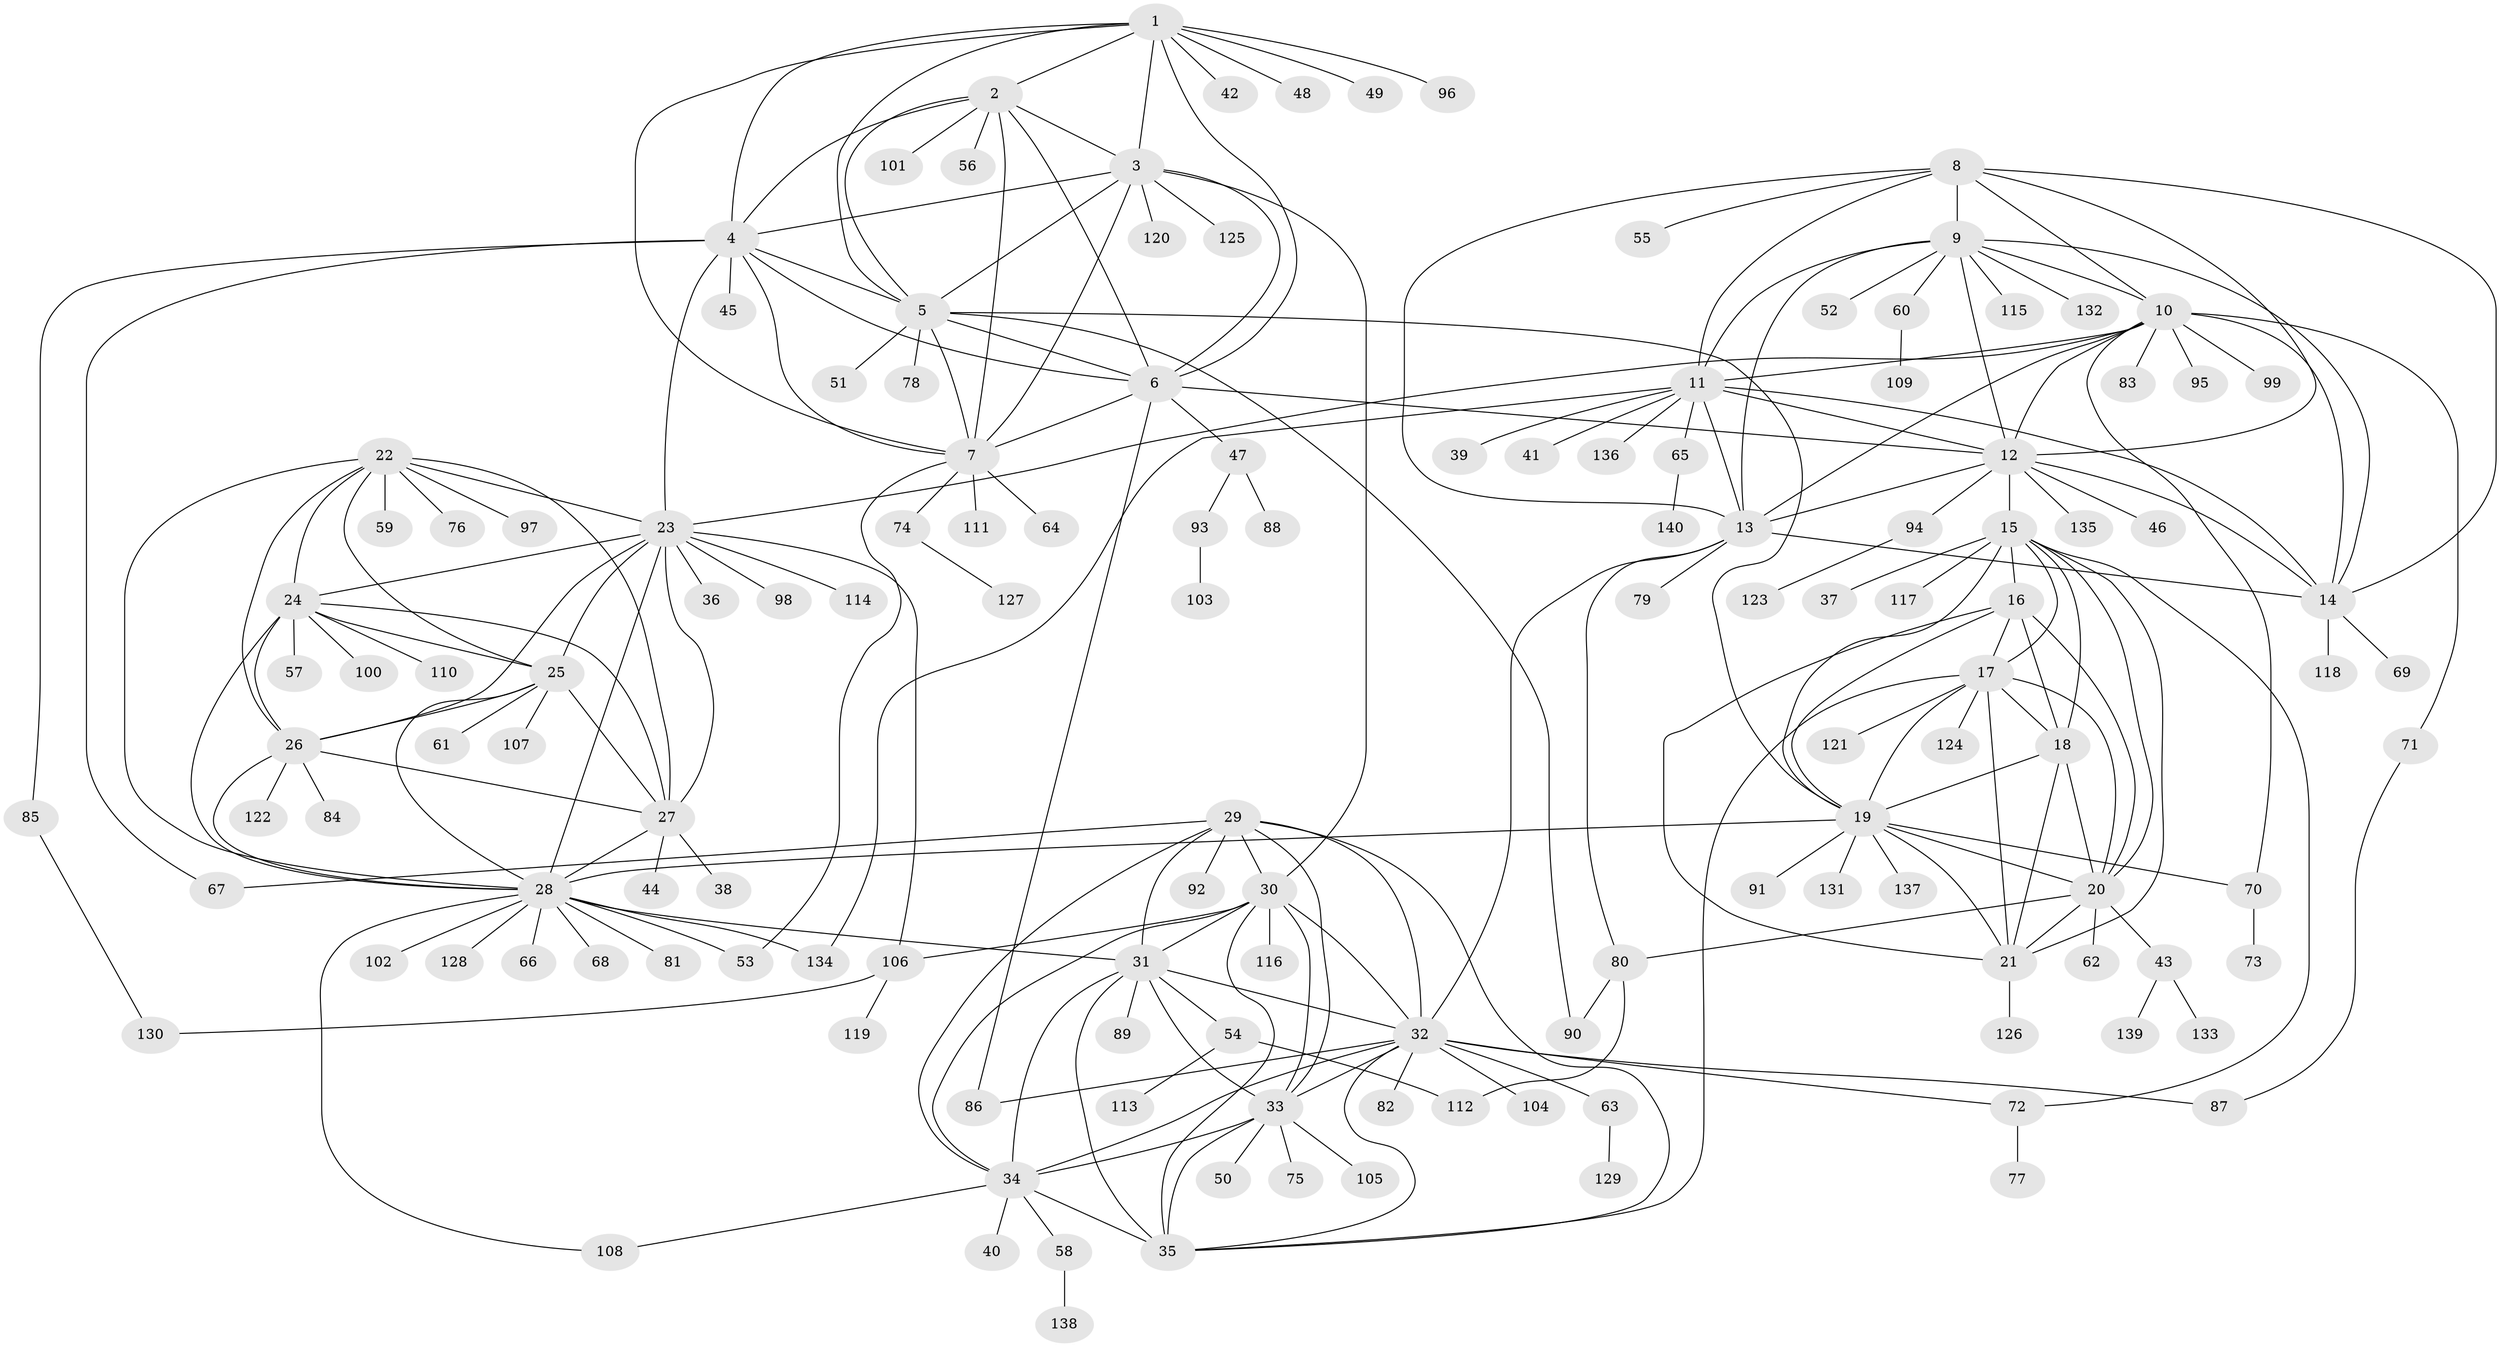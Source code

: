 // coarse degree distribution, {9: 0.03571428571428571, 7: 0.026785714285714284, 8: 0.026785714285714284, 10: 0.03571428571428571, 6: 0.044642857142857144, 12: 0.026785714285714284, 4: 0.026785714285714284, 14: 0.008928571428571428, 13: 0.008928571428571428, 5: 0.008928571428571428, 1: 0.6071428571428571, 2: 0.11607142857142858, 3: 0.026785714285714284}
// Generated by graph-tools (version 1.1) at 2025/24/03/03/25 07:24:12]
// undirected, 140 vertices, 233 edges
graph export_dot {
graph [start="1"]
  node [color=gray90,style=filled];
  1;
  2;
  3;
  4;
  5;
  6;
  7;
  8;
  9;
  10;
  11;
  12;
  13;
  14;
  15;
  16;
  17;
  18;
  19;
  20;
  21;
  22;
  23;
  24;
  25;
  26;
  27;
  28;
  29;
  30;
  31;
  32;
  33;
  34;
  35;
  36;
  37;
  38;
  39;
  40;
  41;
  42;
  43;
  44;
  45;
  46;
  47;
  48;
  49;
  50;
  51;
  52;
  53;
  54;
  55;
  56;
  57;
  58;
  59;
  60;
  61;
  62;
  63;
  64;
  65;
  66;
  67;
  68;
  69;
  70;
  71;
  72;
  73;
  74;
  75;
  76;
  77;
  78;
  79;
  80;
  81;
  82;
  83;
  84;
  85;
  86;
  87;
  88;
  89;
  90;
  91;
  92;
  93;
  94;
  95;
  96;
  97;
  98;
  99;
  100;
  101;
  102;
  103;
  104;
  105;
  106;
  107;
  108;
  109;
  110;
  111;
  112;
  113;
  114;
  115;
  116;
  117;
  118;
  119;
  120;
  121;
  122;
  123;
  124;
  125;
  126;
  127;
  128;
  129;
  130;
  131;
  132;
  133;
  134;
  135;
  136;
  137;
  138;
  139;
  140;
  1 -- 2;
  1 -- 3;
  1 -- 4;
  1 -- 5;
  1 -- 6;
  1 -- 7;
  1 -- 42;
  1 -- 48;
  1 -- 49;
  1 -- 96;
  2 -- 3;
  2 -- 4;
  2 -- 5;
  2 -- 6;
  2 -- 7;
  2 -- 56;
  2 -- 101;
  3 -- 4;
  3 -- 5;
  3 -- 6;
  3 -- 7;
  3 -- 30;
  3 -- 120;
  3 -- 125;
  4 -- 5;
  4 -- 6;
  4 -- 7;
  4 -- 23;
  4 -- 45;
  4 -- 67;
  4 -- 85;
  5 -- 6;
  5 -- 7;
  5 -- 19;
  5 -- 51;
  5 -- 78;
  5 -- 90;
  6 -- 7;
  6 -- 12;
  6 -- 47;
  6 -- 86;
  7 -- 53;
  7 -- 64;
  7 -- 74;
  7 -- 111;
  8 -- 9;
  8 -- 10;
  8 -- 11;
  8 -- 12;
  8 -- 13;
  8 -- 14;
  8 -- 55;
  9 -- 10;
  9 -- 11;
  9 -- 12;
  9 -- 13;
  9 -- 14;
  9 -- 52;
  9 -- 60;
  9 -- 115;
  9 -- 132;
  10 -- 11;
  10 -- 12;
  10 -- 13;
  10 -- 14;
  10 -- 23;
  10 -- 70;
  10 -- 71;
  10 -- 83;
  10 -- 95;
  10 -- 99;
  11 -- 12;
  11 -- 13;
  11 -- 14;
  11 -- 39;
  11 -- 41;
  11 -- 65;
  11 -- 134;
  11 -- 136;
  12 -- 13;
  12 -- 14;
  12 -- 15;
  12 -- 46;
  12 -- 94;
  12 -- 135;
  13 -- 14;
  13 -- 32;
  13 -- 79;
  13 -- 80;
  14 -- 69;
  14 -- 118;
  15 -- 16;
  15 -- 17;
  15 -- 18;
  15 -- 19;
  15 -- 20;
  15 -- 21;
  15 -- 37;
  15 -- 72;
  15 -- 117;
  16 -- 17;
  16 -- 18;
  16 -- 19;
  16 -- 20;
  16 -- 21;
  17 -- 18;
  17 -- 19;
  17 -- 20;
  17 -- 21;
  17 -- 35;
  17 -- 121;
  17 -- 124;
  18 -- 19;
  18 -- 20;
  18 -- 21;
  19 -- 20;
  19 -- 21;
  19 -- 28;
  19 -- 70;
  19 -- 91;
  19 -- 131;
  19 -- 137;
  20 -- 21;
  20 -- 43;
  20 -- 62;
  20 -- 80;
  21 -- 126;
  22 -- 23;
  22 -- 24;
  22 -- 25;
  22 -- 26;
  22 -- 27;
  22 -- 28;
  22 -- 59;
  22 -- 76;
  22 -- 97;
  23 -- 24;
  23 -- 25;
  23 -- 26;
  23 -- 27;
  23 -- 28;
  23 -- 36;
  23 -- 98;
  23 -- 106;
  23 -- 114;
  24 -- 25;
  24 -- 26;
  24 -- 27;
  24 -- 28;
  24 -- 57;
  24 -- 100;
  24 -- 110;
  25 -- 26;
  25 -- 27;
  25 -- 28;
  25 -- 61;
  25 -- 107;
  26 -- 27;
  26 -- 28;
  26 -- 84;
  26 -- 122;
  27 -- 28;
  27 -- 38;
  27 -- 44;
  28 -- 31;
  28 -- 53;
  28 -- 66;
  28 -- 68;
  28 -- 81;
  28 -- 102;
  28 -- 108;
  28 -- 128;
  28 -- 134;
  29 -- 30;
  29 -- 31;
  29 -- 32;
  29 -- 33;
  29 -- 34;
  29 -- 35;
  29 -- 67;
  29 -- 92;
  30 -- 31;
  30 -- 32;
  30 -- 33;
  30 -- 34;
  30 -- 35;
  30 -- 106;
  30 -- 116;
  31 -- 32;
  31 -- 33;
  31 -- 34;
  31 -- 35;
  31 -- 54;
  31 -- 89;
  32 -- 33;
  32 -- 34;
  32 -- 35;
  32 -- 63;
  32 -- 72;
  32 -- 82;
  32 -- 86;
  32 -- 87;
  32 -- 104;
  33 -- 34;
  33 -- 35;
  33 -- 50;
  33 -- 75;
  33 -- 105;
  34 -- 35;
  34 -- 40;
  34 -- 58;
  34 -- 108;
  43 -- 133;
  43 -- 139;
  47 -- 88;
  47 -- 93;
  54 -- 112;
  54 -- 113;
  58 -- 138;
  60 -- 109;
  63 -- 129;
  65 -- 140;
  70 -- 73;
  71 -- 87;
  72 -- 77;
  74 -- 127;
  80 -- 90;
  80 -- 112;
  85 -- 130;
  93 -- 103;
  94 -- 123;
  106 -- 119;
  106 -- 130;
}

